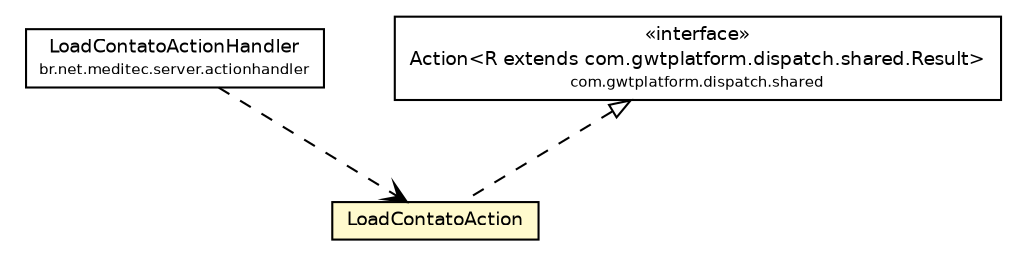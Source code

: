 #!/usr/local/bin/dot
#
# Class diagram 
# Generated by UmlGraph version 4.6 (http://www.spinellis.gr/sw/umlgraph)
#

digraph G {
	edge [fontname="Helvetica",fontsize=10,labelfontname="Helvetica",labelfontsize=10];
	node [fontname="Helvetica",fontsize=10,shape=plaintext];
	// br.net.meditec.shared.commands.LoadContatoAction
	c1394 [label=<<table border="0" cellborder="1" cellspacing="0" cellpadding="2" port="p" bgcolor="lemonChiffon" href="./LoadContatoAction.html">
		<tr><td><table border="0" cellspacing="0" cellpadding="1">
			<tr><td> LoadContatoAction </td></tr>
		</table></td></tr>
		</table>>, fontname="Helvetica", fontcolor="black", fontsize=9.0];
	// br.net.meditec.server.actionhandler.LoadContatoActionHandler
	c1461 [label=<<table border="0" cellborder="1" cellspacing="0" cellpadding="2" port="p" href="../../server/actionhandler/LoadContatoActionHandler.html">
		<tr><td><table border="0" cellspacing="0" cellpadding="1">
			<tr><td> LoadContatoActionHandler </td></tr>
			<tr><td><font point-size="7.0"> br.net.meditec.server.actionhandler </font></td></tr>
		</table></td></tr>
		</table>>, fontname="Helvetica", fontcolor="black", fontsize=9.0];
	//br.net.meditec.shared.commands.LoadContatoAction implements com.gwtplatform.dispatch.shared.Action<R extends com.gwtplatform.dispatch.shared.Result>
	c1465:p -> c1394:p [dir=back,arrowtail=empty,style=dashed];
	// br.net.meditec.server.actionhandler.LoadContatoActionHandler DEPEND br.net.meditec.shared.commands.LoadContatoAction
	c1461:p -> c1394:p [taillabel="", label="", headlabel="", fontname="Helvetica", fontcolor="black", fontsize=10.0, color="black", arrowhead=open, style=dashed];
	// com.gwtplatform.dispatch.shared.Action<R extends com.gwtplatform.dispatch.shared.Result>
	c1465 [label=<<table border="0" cellborder="1" cellspacing="0" cellpadding="2" port="p" href="http://java.sun.com/j2se/1.4.2/docs/api/com/gwtplatform/dispatch/shared/Action.html">
		<tr><td><table border="0" cellspacing="0" cellpadding="1">
			<tr><td> &laquo;interface&raquo; </td></tr>
			<tr><td> Action&lt;R extends com.gwtplatform.dispatch.shared.Result&gt; </td></tr>
			<tr><td><font point-size="7.0"> com.gwtplatform.dispatch.shared </font></td></tr>
		</table></td></tr>
		</table>>, fontname="Helvetica", fontcolor="black", fontsize=9.0];
}

